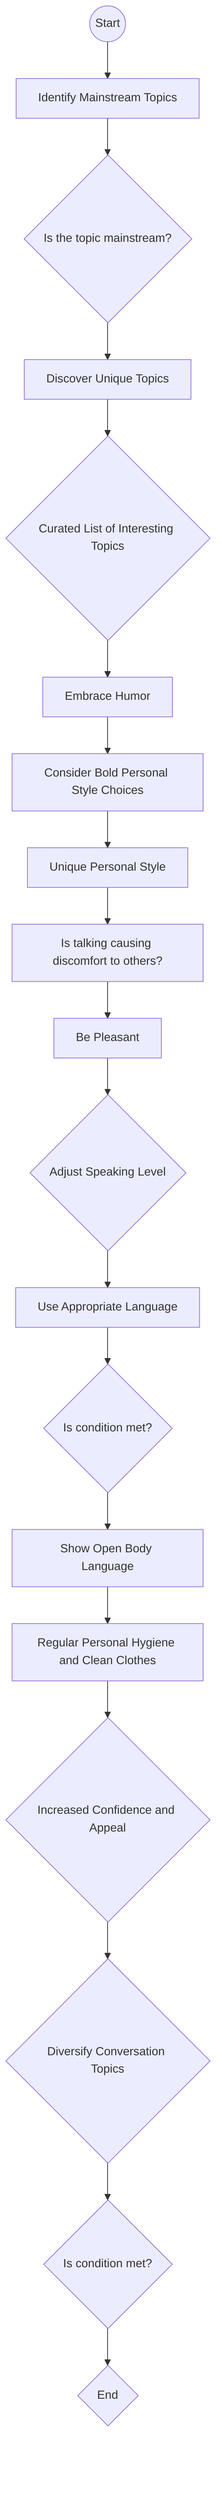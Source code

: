 flowchart TD
    A((Start)) --> B[Identify Mainstream Topics]
    B --> C{Is the topic mainstream?}
    C --> D[Discover Unique Topics]
    D --> E{Curated List of Interesting Topics}
    E --> F[Embrace Humor]
    F --> G[Consider Bold Personal Style Choices]
    G --> H[Unique Personal Style]
    H --> I[Is talking causing discomfort to others?]
    I --> J[Be Pleasant]
    J --> K{Adjust Speaking Level}
    K --> L[Use Appropriate Language]
    L --> M{Is condition met?}
    M --> N[Show Open Body Language]
    N --> O[Regular Personal Hygiene and Clean Clothes]
    O --> P{Increased Confidence and Appeal}
    P --> Q{Diversify Conversation Topics}
    Q --> R{Is condition met?}
    R --> S{End}
